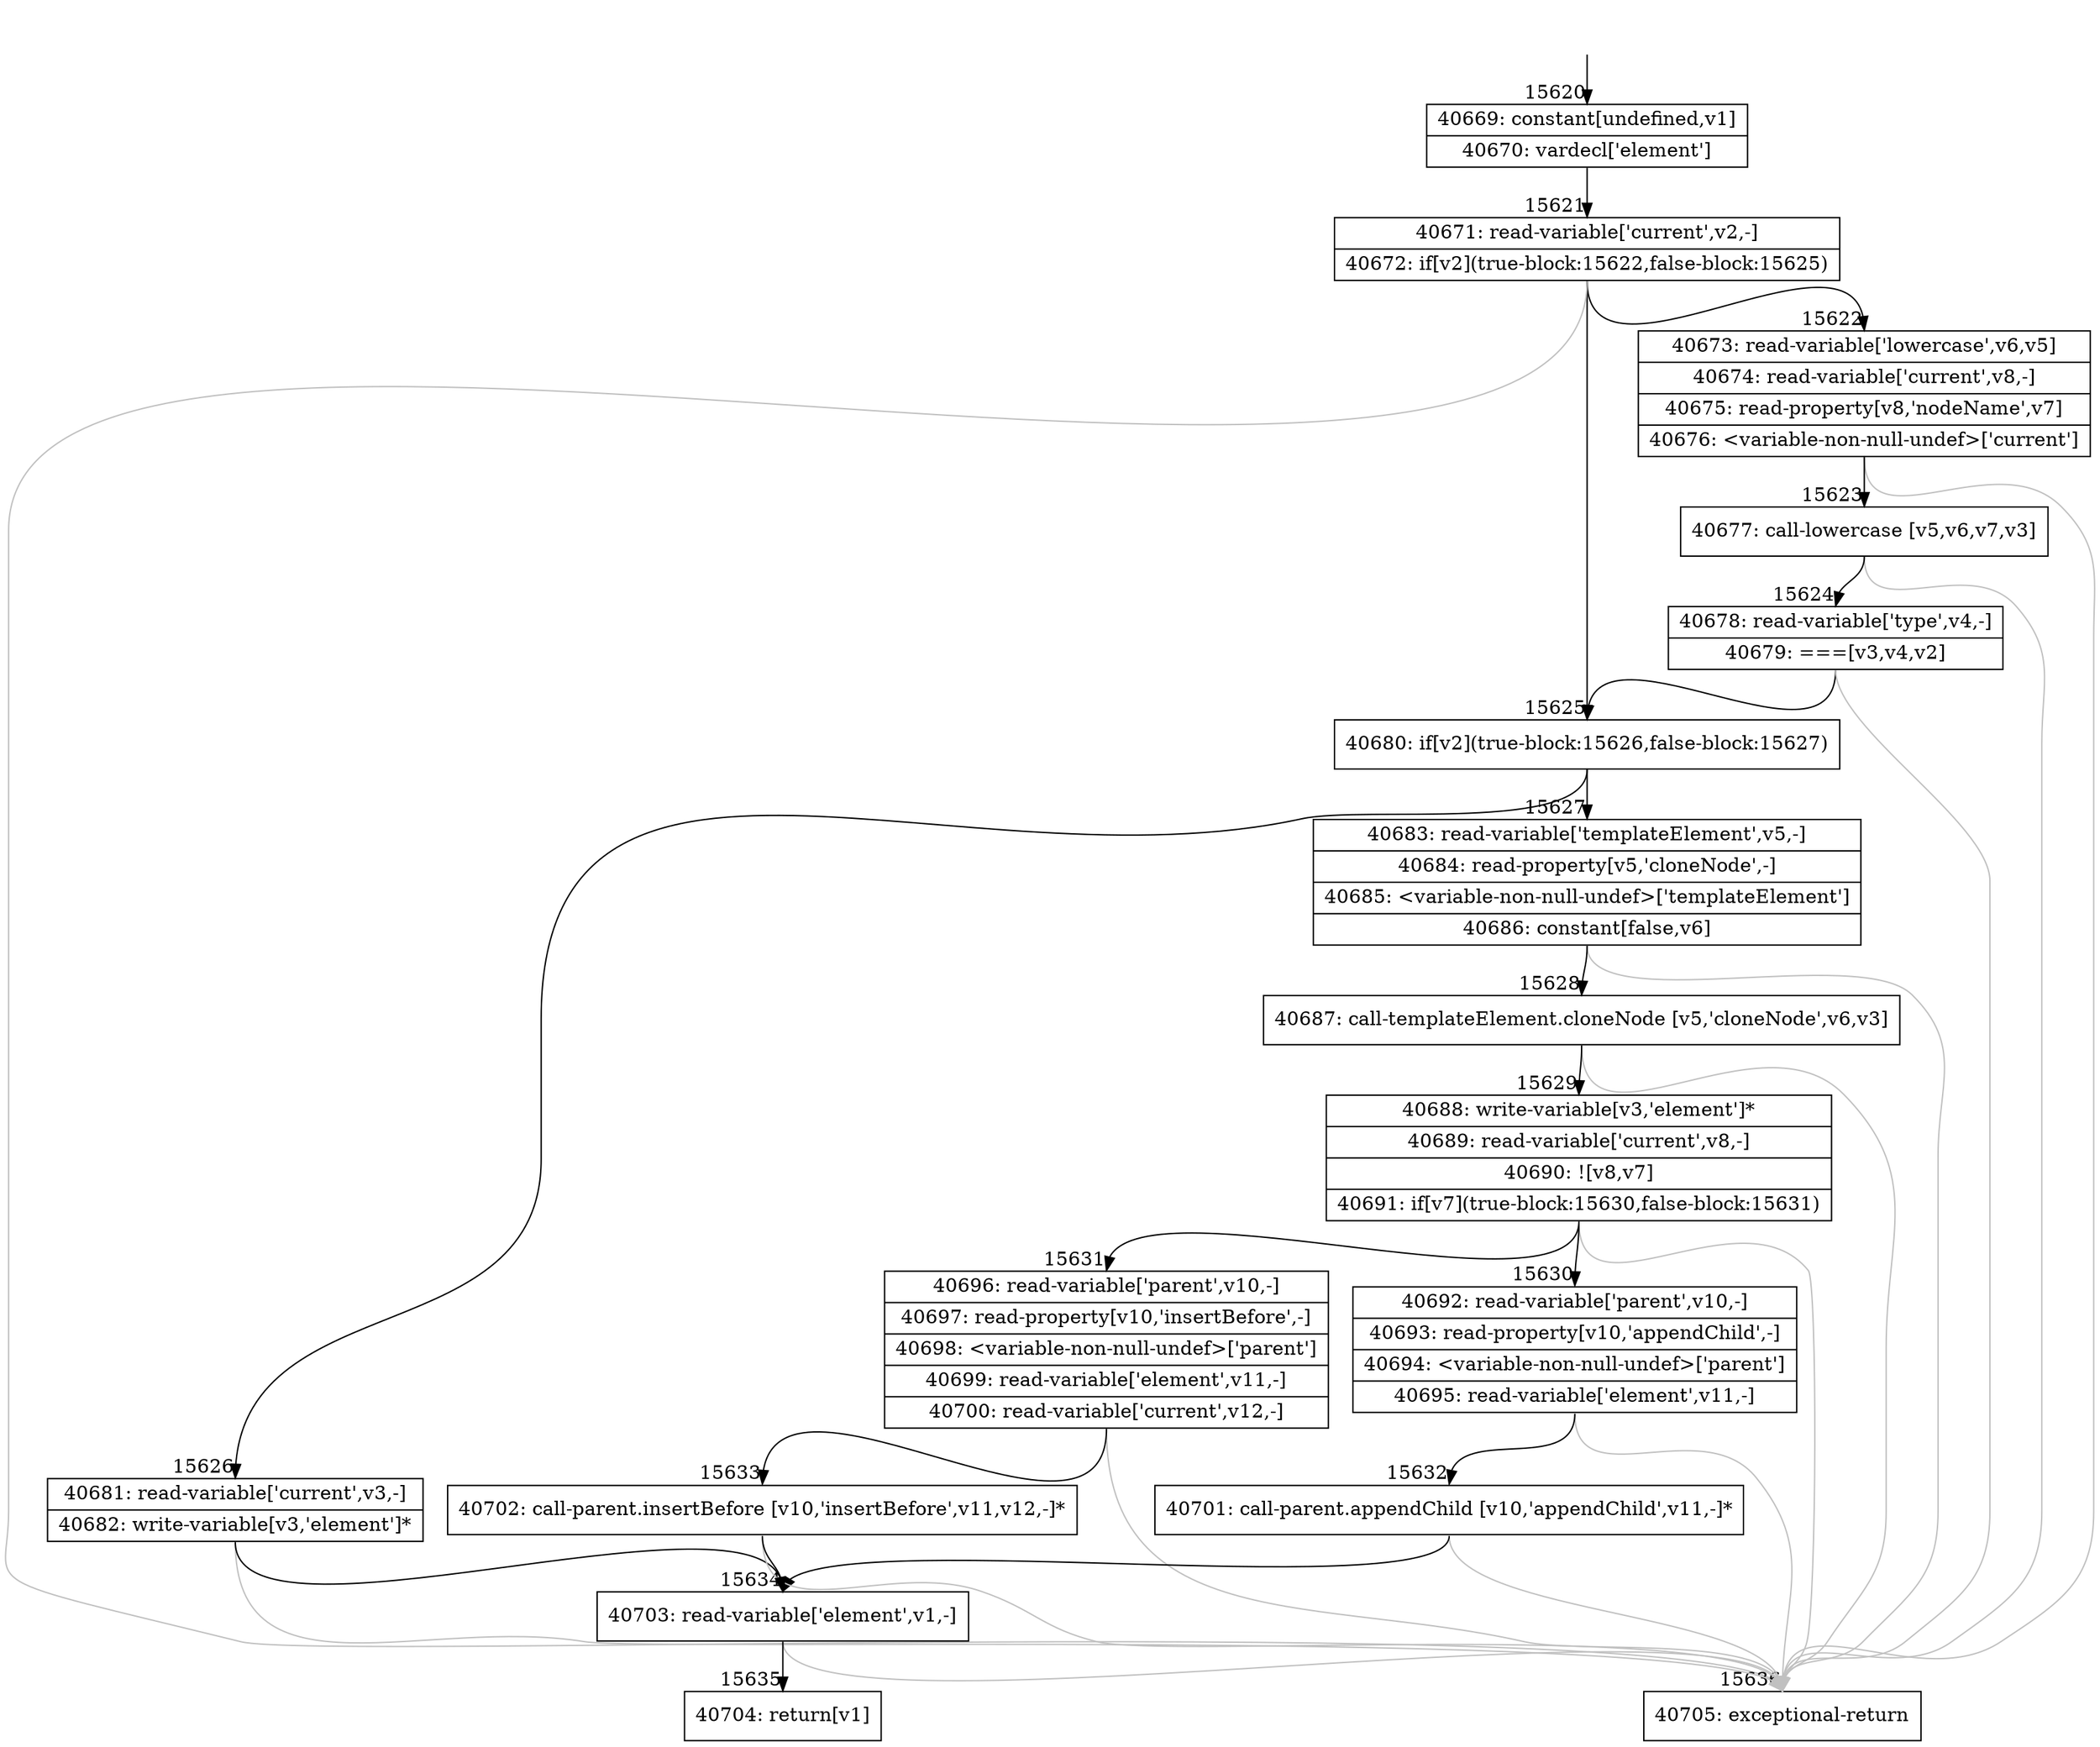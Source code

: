 digraph {
rankdir="TD"
BB_entry1260[shape=none,label=""];
BB_entry1260 -> BB15620 [tailport=s, headport=n, headlabel="    15620"]
BB15620 [shape=record label="{40669: constant[undefined,v1]|40670: vardecl['element']}" ] 
BB15620 -> BB15621 [tailport=s, headport=n, headlabel="      15621"]
BB15621 [shape=record label="{40671: read-variable['current',v2,-]|40672: if[v2](true-block:15622,false-block:15625)}" ] 
BB15621 -> BB15625 [tailport=s, headport=n, headlabel="      15625"]
BB15621 -> BB15622 [tailport=s, headport=n, headlabel="      15622"]
BB15621 -> BB15636 [tailport=s, headport=n, color=gray, headlabel="      15636"]
BB15622 [shape=record label="{40673: read-variable['lowercase',v6,v5]|40674: read-variable['current',v8,-]|40675: read-property[v8,'nodeName',v7]|40676: \<variable-non-null-undef\>['current']}" ] 
BB15622 -> BB15623 [tailport=s, headport=n, headlabel="      15623"]
BB15622 -> BB15636 [tailport=s, headport=n, color=gray]
BB15623 [shape=record label="{40677: call-lowercase [v5,v6,v7,v3]}" ] 
BB15623 -> BB15624 [tailport=s, headport=n, headlabel="      15624"]
BB15623 -> BB15636 [tailport=s, headport=n, color=gray]
BB15624 [shape=record label="{40678: read-variable['type',v4,-]|40679: ===[v3,v4,v2]}" ] 
BB15624 -> BB15625 [tailport=s, headport=n]
BB15624 -> BB15636 [tailport=s, headport=n, color=gray]
BB15625 [shape=record label="{40680: if[v2](true-block:15626,false-block:15627)}" ] 
BB15625 -> BB15626 [tailport=s, headport=n, headlabel="      15626"]
BB15625 -> BB15627 [tailport=s, headport=n, headlabel="      15627"]
BB15626 [shape=record label="{40681: read-variable['current',v3,-]|40682: write-variable[v3,'element']*}" ] 
BB15626 -> BB15634 [tailport=s, headport=n, headlabel="      15634"]
BB15626 -> BB15636 [tailport=s, headport=n, color=gray]
BB15627 [shape=record label="{40683: read-variable['templateElement',v5,-]|40684: read-property[v5,'cloneNode',-]|40685: \<variable-non-null-undef\>['templateElement']|40686: constant[false,v6]}" ] 
BB15627 -> BB15628 [tailport=s, headport=n, headlabel="      15628"]
BB15627 -> BB15636 [tailport=s, headport=n, color=gray]
BB15628 [shape=record label="{40687: call-templateElement.cloneNode [v5,'cloneNode',v6,v3]}" ] 
BB15628 -> BB15629 [tailport=s, headport=n, headlabel="      15629"]
BB15628 -> BB15636 [tailport=s, headport=n, color=gray]
BB15629 [shape=record label="{40688: write-variable[v3,'element']*|40689: read-variable['current',v8,-]|40690: ![v8,v7]|40691: if[v7](true-block:15630,false-block:15631)}" ] 
BB15629 -> BB15630 [tailport=s, headport=n, headlabel="      15630"]
BB15629 -> BB15631 [tailport=s, headport=n, headlabel="      15631"]
BB15629 -> BB15636 [tailport=s, headport=n, color=gray]
BB15630 [shape=record label="{40692: read-variable['parent',v10,-]|40693: read-property[v10,'appendChild',-]|40694: \<variable-non-null-undef\>['parent']|40695: read-variable['element',v11,-]}" ] 
BB15630 -> BB15632 [tailport=s, headport=n, headlabel="      15632"]
BB15630 -> BB15636 [tailport=s, headport=n, color=gray]
BB15631 [shape=record label="{40696: read-variable['parent',v10,-]|40697: read-property[v10,'insertBefore',-]|40698: \<variable-non-null-undef\>['parent']|40699: read-variable['element',v11,-]|40700: read-variable['current',v12,-]}" ] 
BB15631 -> BB15633 [tailport=s, headport=n, headlabel="      15633"]
BB15631 -> BB15636 [tailport=s, headport=n, color=gray]
BB15632 [shape=record label="{40701: call-parent.appendChild [v10,'appendChild',v11,-]*}" ] 
BB15632 -> BB15634 [tailport=s, headport=n]
BB15632 -> BB15636 [tailport=s, headport=n, color=gray]
BB15633 [shape=record label="{40702: call-parent.insertBefore [v10,'insertBefore',v11,v12,-]*}" ] 
BB15633 -> BB15634 [tailport=s, headport=n]
BB15633 -> BB15636 [tailport=s, headport=n, color=gray]
BB15634 [shape=record label="{40703: read-variable['element',v1,-]}" ] 
BB15634 -> BB15635 [tailport=s, headport=n, headlabel="      15635"]
BB15634 -> BB15636 [tailport=s, headport=n, color=gray]
BB15635 [shape=record label="{40704: return[v1]}" ] 
BB15636 [shape=record label="{40705: exceptional-return}" ] 
//#$~ 26329
}
